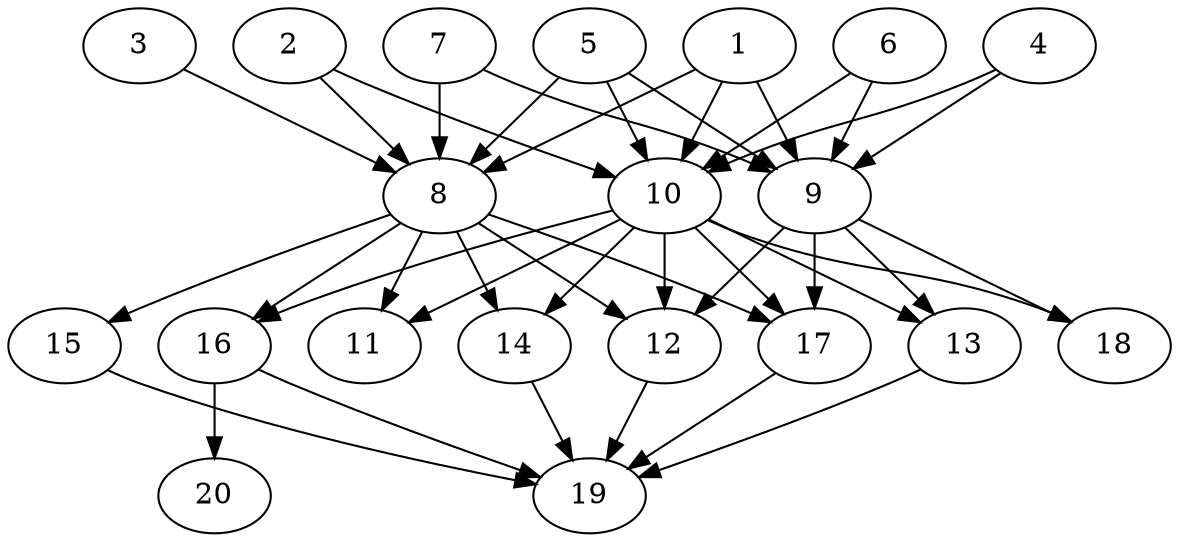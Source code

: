 // DAG automatically generated by daggen at Tue Jul 23 14:33:40 2019
// ./daggen --dot -n 20 --ccr 0.4 --fat 0.6 --regular 0.5 --density 0.8 --mindata 5242880 --maxdata 52428800 
digraph G {
  1 [size="124380160", alpha="0.03", expect_size="49752064"] 
  1 -> 8 [size ="49752064"]
  1 -> 9 [size ="49752064"]
  1 -> 10 [size ="49752064"]
  2 [size="15744000", alpha="0.10", expect_size="6297600"] 
  2 -> 8 [size ="6297600"]
  2 -> 10 [size ="6297600"]
  3 [size="19793920", alpha="0.06", expect_size="7917568"] 
  3 -> 8 [size ="7917568"]
  4 [size="72355840", alpha="0.15", expect_size="28942336"] 
  4 -> 9 [size ="28942336"]
  4 -> 10 [size ="28942336"]
  5 [size="52142080", alpha="0.16", expect_size="20856832"] 
  5 -> 8 [size ="20856832"]
  5 -> 9 [size ="20856832"]
  5 -> 10 [size ="20856832"]
  6 [size="30830080", alpha="0.10", expect_size="12332032"] 
  6 -> 9 [size ="12332032"]
  6 -> 10 [size ="12332032"]
  7 [size="39418880", alpha="0.07", expect_size="15767552"] 
  7 -> 8 [size ="15767552"]
  7 -> 9 [size ="15767552"]
  8 [size="59514880", alpha="0.07", expect_size="23805952"] 
  8 -> 11 [size ="23805952"]
  8 -> 12 [size ="23805952"]
  8 -> 14 [size ="23805952"]
  8 -> 15 [size ="23805952"]
  8 -> 16 [size ="23805952"]
  8 -> 17 [size ="23805952"]
  9 [size="110750720", alpha="0.14", expect_size="44300288"] 
  9 -> 12 [size ="44300288"]
  9 -> 13 [size ="44300288"]
  9 -> 17 [size ="44300288"]
  9 -> 18 [size ="44300288"]
  10 [size="83607040", alpha="0.11", expect_size="33442816"] 
  10 -> 11 [size ="33442816"]
  10 -> 12 [size ="33442816"]
  10 -> 13 [size ="33442816"]
  10 -> 14 [size ="33442816"]
  10 -> 16 [size ="33442816"]
  10 -> 17 [size ="33442816"]
  10 -> 18 [size ="33442816"]
  11 [size="30466560", alpha="0.04", expect_size="12186624"] 
  12 [size="50944000", alpha="0.14", expect_size="20377600"] 
  12 -> 19 [size ="20377600"]
  13 [size="110274560", alpha="0.00", expect_size="44109824"] 
  13 -> 19 [size ="44109824"]
  14 [size="26014720", alpha="0.20", expect_size="10405888"] 
  14 -> 19 [size ="10405888"]
  15 [size="113016320", alpha="0.20", expect_size="45206528"] 
  15 -> 19 [size ="45206528"]
  16 [size="87820800", alpha="0.15", expect_size="35128320"] 
  16 -> 19 [size ="35128320"]
  16 -> 20 [size ="35128320"]
  17 [size="28462080", alpha="0.04", expect_size="11384832"] 
  17 -> 19 [size ="11384832"]
  18 [size="69575680", alpha="0.04", expect_size="27830272"] 
  19 [size="109708800", alpha="0.11", expect_size="43883520"] 
  20 [size="75125760", alpha="0.02", expect_size="30050304"] 
}
